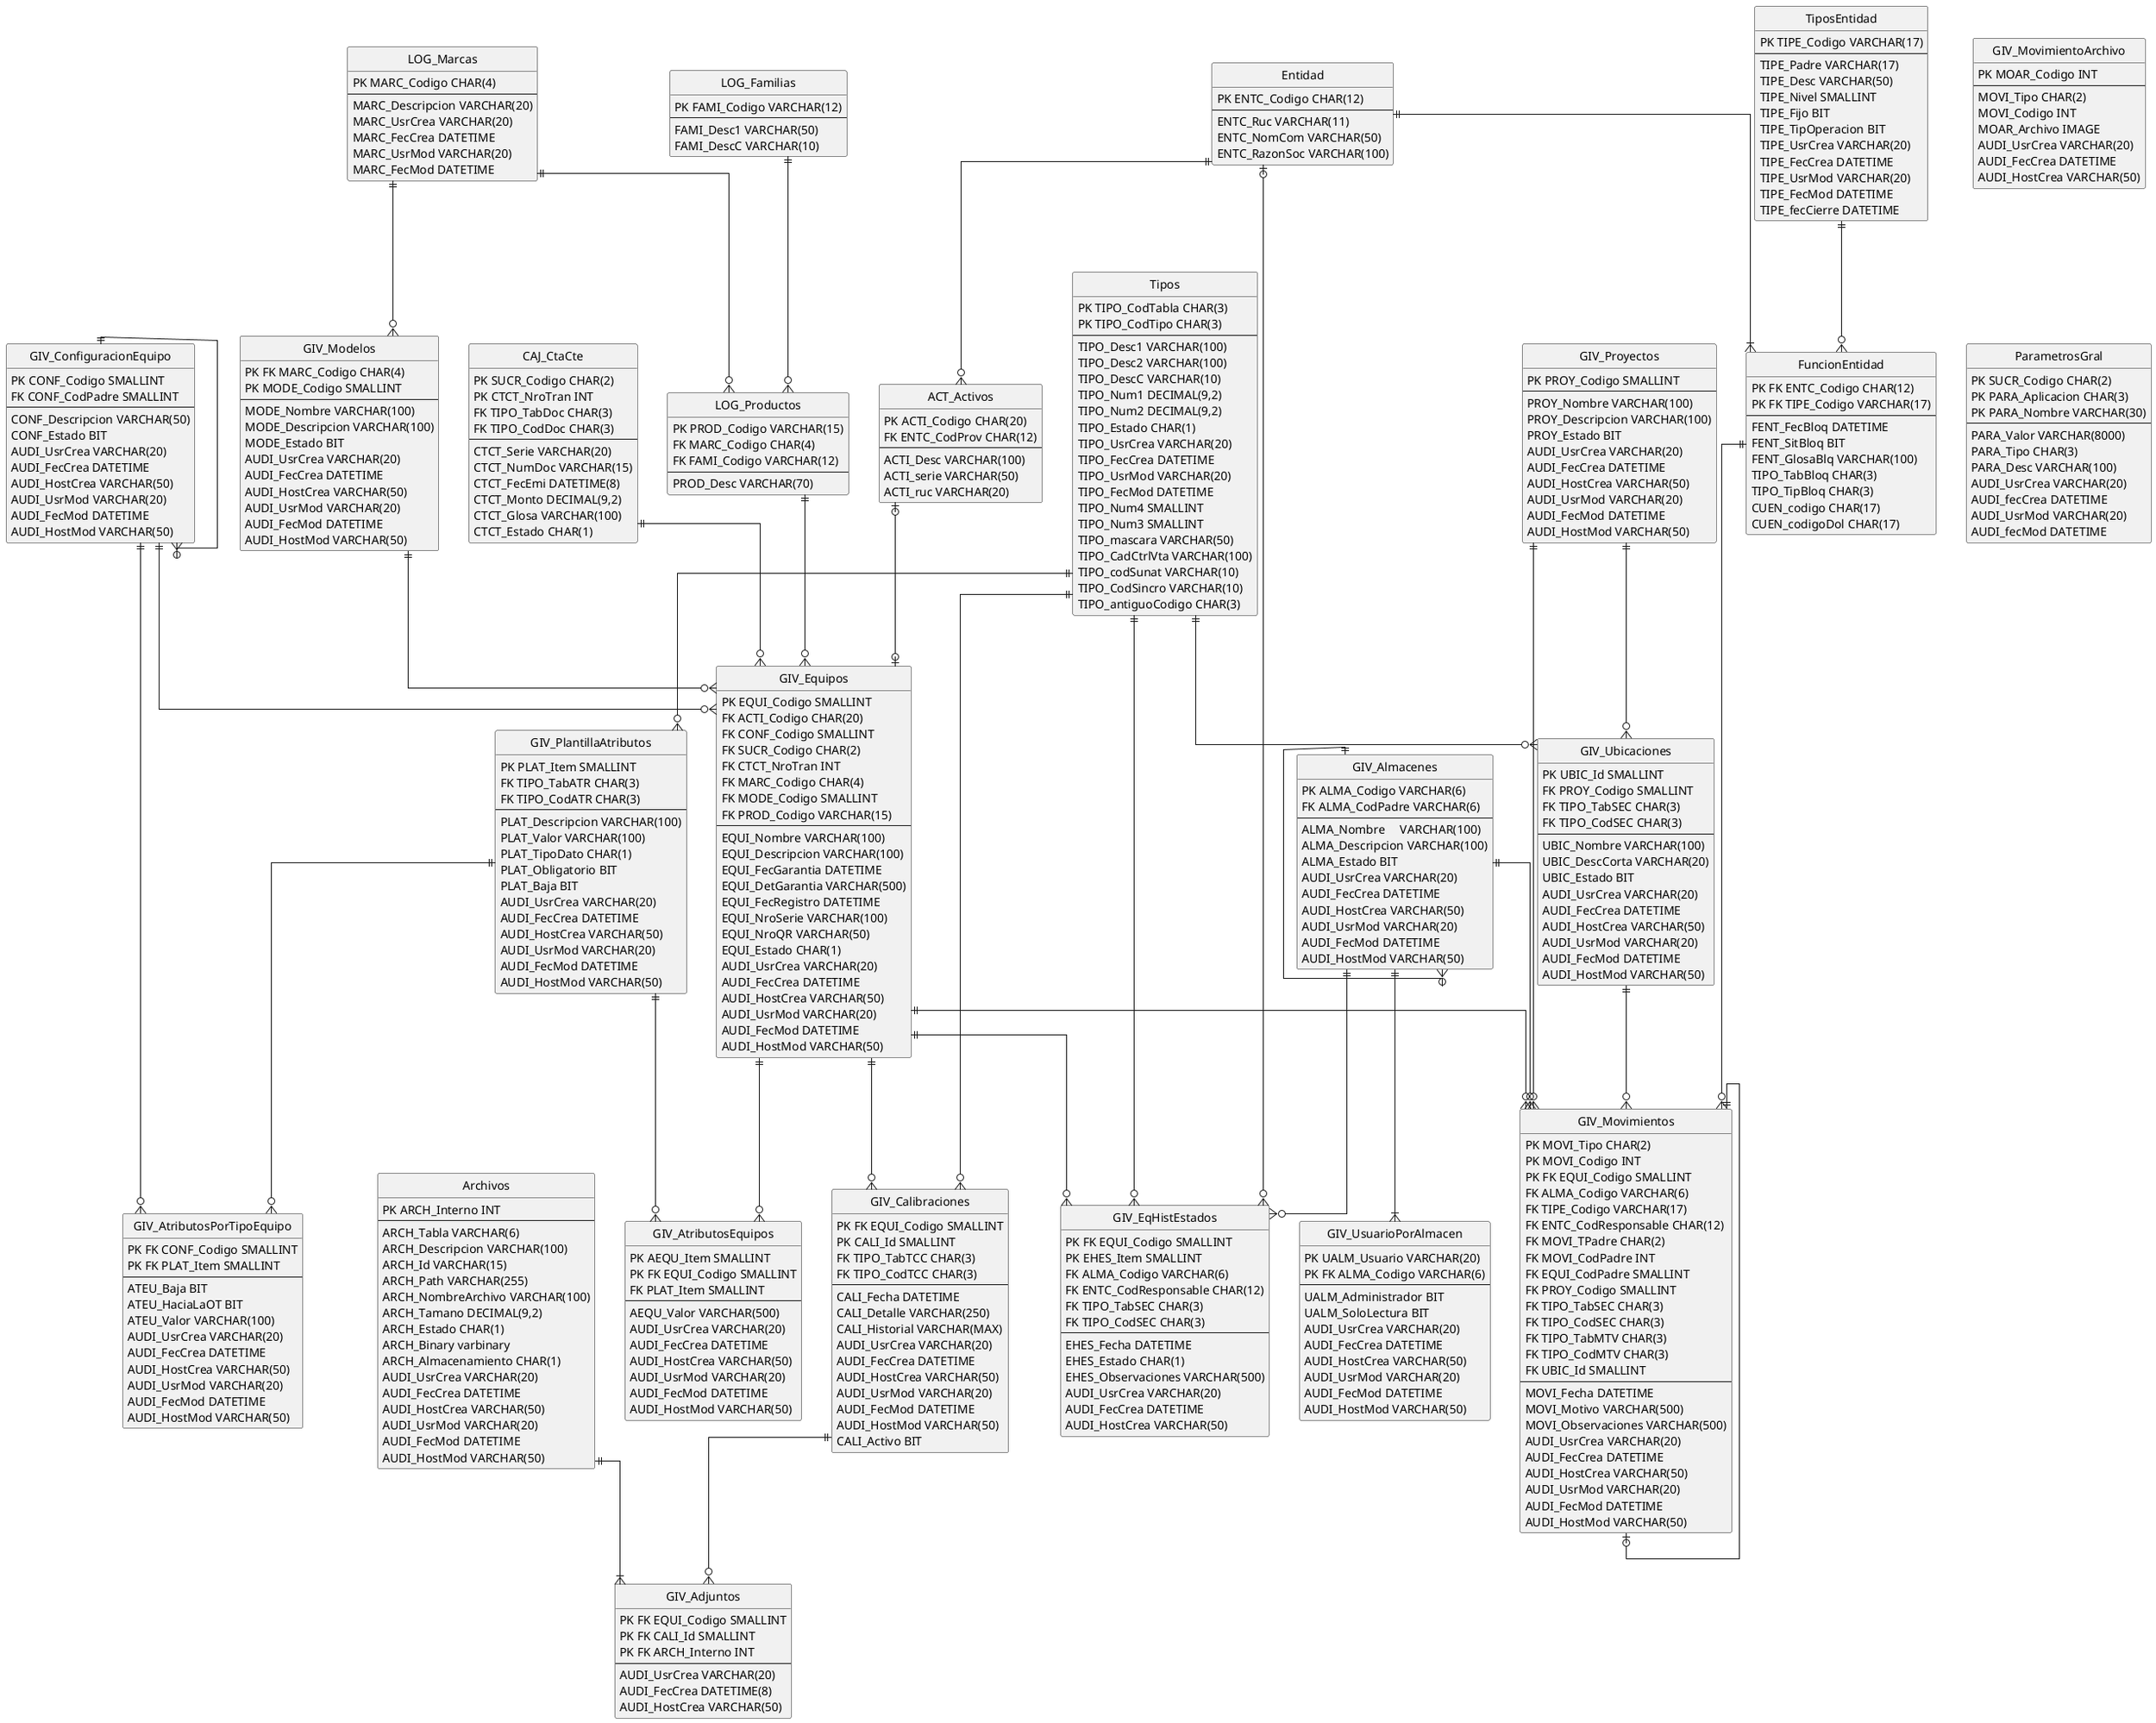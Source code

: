 @startuml Entidad Relacion NextSis
skinparam Linetype ortho
hide circle

entity ACT_Activos {
    PK ACTI_Codigo CHAR(20)
    FK ENTC_CodProv CHAR(12)
    --
    ACTI_Desc VARCHAR(100)
    ACTI_serie VARCHAR(50)
    ACTI_ruc VARCHAR(20)
}

entity Archivos {
    PK ARCH_Interno INT
    --
    ARCH_Tabla VARCHAR(6)
    ARCH_Descripcion VARCHAR(100)
    ARCH_Id VARCHAR(15)
    ARCH_Path VARCHAR(255)
    ARCH_NombreArchivo VARCHAR(100)
    ARCH_Tamano DECIMAL(9,2)
    ARCH_Estado CHAR(1)
    ARCH_Binary varbinary
    ARCH_Almacenamiento CHAR(1)
    AUDI_UsrCrea VARCHAR(20)
    AUDI_FecCrea DATETIME
    AUDI_HostCrea VARCHAR(50)
    AUDI_UsrMod VARCHAR(20)
    AUDI_FecMod DATETIME
    AUDI_HostMod VARCHAR(50)
}

entity CAJ_CtaCte {
    PK SUCR_Codigo CHAR(2)
    PK CTCT_NroTran INT
    FK TIPO_TabDoc CHAR(3)
    FK TIPO_CodDoc CHAR(3)
    --
    CTCT_Serie VARCHAR(20)
    CTCT_NumDoc VARCHAR(15)
    CTCT_FecEmi DATETIME(8)
    CTCT_Monto DECIMAL(9,2)
    CTCT_Glosa VARCHAR(100)
    CTCT_Estado CHAR(1)
}

entity Entidad {
    PK ENTC_Codigo CHAR(12)
    --
    ENTC_Ruc VARCHAR(11)
    ENTC_NomCom VARCHAR(50)
    ENTC_RazonSoc VARCHAR(100)
}

entity FuncionEntidad {
    PK FK ENTC_Codigo CHAR(12)
    PK FK TIPE_Codigo VARCHAR(17)
    --
    FENT_FecBloq DATETIME
    FENT_SitBloq BIT
    FENT_GlosaBlq VARCHAR(100)
    TIPO_TabBloq CHAR(3)
    TIPO_TipBloq CHAR(3)
    CUEN_codigo CHAR(17)
    CUEN_codigoDol CHAR(17)
}

entity GIV_Adjuntos {
    PK FK EQUI_Codigo SMALLINT
    PK FK CALI_Id SMALLINT
    PK FK ARCH_Interno INT
    --
    AUDI_UsrCrea VARCHAR(20)
    AUDI_FecCrea DATETIME(8)
    AUDI_HostCrea VARCHAR(50)
}

entity GIV_Almacenes {
    PK ALMA_Codigo VARCHAR(6)
    FK ALMA_CodPadre VARCHAR(6)
    --
    ALMA_Nombre	VARCHAR(100)
    ALMA_Descripcion VARCHAR(100)
    ALMA_Estado BIT
    AUDI_UsrCrea VARCHAR(20)
    AUDI_FecCrea DATETIME
    AUDI_HostCrea VARCHAR(50)
    AUDI_UsrMod VARCHAR(20)
    AUDI_FecMod DATETIME
    AUDI_HostMod VARCHAR(50)
}

entity GIV_AtributosEquipos {
    PK AEQU_Item SMALLINT
    PK FK EQUI_Codigo SMALLINT
    FK PLAT_Item SMALLINT
    --
    AEQU_Valor VARCHAR(500)
    AUDI_UsrCrea VARCHAR(20)
    AUDI_FecCrea DATETIME
    AUDI_HostCrea VARCHAR(50)
    AUDI_UsrMod VARCHAR(20)
    AUDI_FecMod DATETIME
    AUDI_HostMod VARCHAR(50)
}

entity GIV_AtributosPorTipoEquipo {
    PK FK CONF_Codigo SMALLINT
    PK FK PLAT_Item SMALLINT
    --
    ATEU_Baja BIT
    ATEU_HaciaLaOT BIT
    ATEU_Valor VARCHAR(100)
    AUDI_UsrCrea VARCHAR(20)
    AUDI_FecCrea DATETIME
    AUDI_HostCrea VARCHAR(50)
    AUDI_UsrMod VARCHAR(20)
    AUDI_FecMod DATETIME
    AUDI_HostMod VARCHAR(50)
}

entity GIV_Calibraciones {
    PK FK EQUI_Codigo SMALLINT
    PK CALI_Id SMALLINT
    FK TIPO_TabTCC CHAR(3)
    FK TIPO_CodTCC CHAR(3)
    --
    CALI_Fecha DATETIME
    CALI_Detalle VARCHAR(250)
    CALI_Historial VARCHAR(MAX)
    AUDI_UsrCrea VARCHAR(20)
    AUDI_FecCrea DATETIME
    AUDI_HostCrea VARCHAR(50)
    AUDI_UsrMod VARCHAR(20)
    AUDI_FecMod DATETIME
    AUDI_HostMod VARCHAR(50)
    CALI_Activo BIT
}

entity GIV_ConfiguracionEquipo {
    PK CONF_Codigo SMALLINT
    FK CONF_CodPadre SMALLINT
    --
    CONF_Descripcion VARCHAR(50)
    CONF_Estado BIT
    AUDI_UsrCrea VARCHAR(20)
    AUDI_FecCrea DATETIME
    AUDI_HostCrea VARCHAR(50)
    AUDI_UsrMod VARCHAR(20)
    AUDI_FecMod DATETIME
    AUDI_HostMod VARCHAR(50)
}

entity GIV_EqHistEstados {
    PK FK EQUI_Codigo SMALLINT
    PK EHES_Item SMALLINT
    FK ALMA_Codigo VARCHAR(6)
    FK ENTC_CodResponsable CHAR(12)
    FK TIPO_TabSEC CHAR(3)
    FK TIPO_CodSEC CHAR(3)
    --
    EHES_Fecha DATETIME
    EHES_Estado CHAR(1)
    EHES_Observaciones VARCHAR(500)
    AUDI_UsrCrea VARCHAR(20)
    AUDI_FecCrea DATETIME
    AUDI_HostCrea VARCHAR(50)
}

entity GIV_Equipos {
    PK EQUI_Codigo SMALLINT
    FK ACTI_Codigo CHAR(20)
    FK CONF_Codigo SMALLINT
    FK SUCR_Codigo CHAR(2)
    FK CTCT_NroTran INT
    FK MARC_Codigo CHAR(4)
    FK MODE_Codigo SMALLINT
    FK PROD_Codigo VARCHAR(15)
    --
    EQUI_Nombre VARCHAR(100)
    EQUI_Descripcion VARCHAR(100)
    EQUI_FecGarantia DATETIME
    EQUI_DetGarantia VARCHAR(500)
    EQUI_FecRegistro DATETIME
    EQUI_NroSerie VARCHAR(100)
    EQUI_NroQR VARCHAR(50)
    EQUI_Estado CHAR(1)
    AUDI_UsrCrea VARCHAR(20)
    AUDI_FecCrea DATETIME
    AUDI_HostCrea VARCHAR(50)
    AUDI_UsrMod VARCHAR(20)
    AUDI_FecMod DATETIME
    AUDI_HostMod VARCHAR(50)
}

entity GIV_Modelos {
    PK FK MARC_Codigo CHAR(4)
    PK MODE_Codigo SMALLINT
    --
    MODE_Nombre VARCHAR(100)
    MODE_Descripcion VARCHAR(100)
    MODE_Estado BIT
    AUDI_UsrCrea VARCHAR(20)
    AUDI_FecCrea DATETIME
    AUDI_HostCrea VARCHAR(50)
    AUDI_UsrMod VARCHAR(20)
    AUDI_FecMod DATETIME
    AUDI_HostMod VARCHAR(50)
}

entity GIV_MovimientoArchivo {
    PK MOAR_Codigo INT
    --
    MOVI_Tipo CHAR(2)
    MOVI_Codigo INT
    MOAR_Archivo IMAGE
    AUDI_UsrCrea VARCHAR(20)
    AUDI_FecCrea DATETIME
    AUDI_HostCrea VARCHAR(50)
}

entity GIV_Movimientos {
    PK MOVI_Tipo CHAR(2)
    PK MOVI_Codigo INT
    PK FK EQUI_Codigo SMALLINT
    FK ALMA_Codigo VARCHAR(6)
    FK TIPE_Codigo VARCHAR(17)
    FK ENTC_CodResponsable CHAR(12)
    FK MOVI_TPadre CHAR(2)
    FK MOVI_CodPadre INT
    FK EQUI_CodPadre SMALLINT
    FK PROY_Codigo SMALLINT
    FK TIPO_TabSEC CHAR(3)
    FK TIPO_CodSEC CHAR(3)
    FK TIPO_TabMTV CHAR(3)
    FK TIPO_CodMTV CHAR(3)
    FK UBIC_Id SMALLINT
    --
    MOVI_Fecha DATETIME
    MOVI_Motivo VARCHAR(500)
    MOVI_Observaciones VARCHAR(500)
    AUDI_UsrCrea VARCHAR(20)
    AUDI_FecCrea DATETIME
    AUDI_HostCrea VARCHAR(50)
    AUDI_UsrMod VARCHAR(20)
    AUDI_FecMod DATETIME
    AUDI_HostMod VARCHAR(50)
}

entity GIV_PlantillaAtributos {
    PK PLAT_Item SMALLINT
    FK TIPO_TabATR CHAR(3)
    FK TIPO_CodATR CHAR(3)
    --
    PLAT_Descripcion VARCHAR(100)
    PLAT_Valor VARCHAR(100)
    PLAT_TipoDato CHAR(1)
    PLAT_Obligatorio BIT
    PLAT_Baja BIT
    AUDI_UsrCrea VARCHAR(20)
    AUDI_FecCrea DATETIME
    AUDI_HostCrea VARCHAR(50)
    AUDI_UsrMod VARCHAR(20)
    AUDI_FecMod DATETIME
    AUDI_HostMod VARCHAR(50)
}

entity GIV_Proyectos {
    PK PROY_Codigo SMALLINT
    --
    PROY_Nombre VARCHAR(100)
    PROY_Descripcion VARCHAR(100)
    PROY_Estado BIT
    AUDI_UsrCrea VARCHAR(20)
    AUDI_FecCrea DATETIME
    AUDI_HostCrea VARCHAR(50)
    AUDI_UsrMod VARCHAR(20)
    AUDI_FecMod DATETIME
    AUDI_HostMod VARCHAR(50)
}

entity GIV_Ubicaciones {
    PK UBIC_Id SMALLINT
    FK PROY_Codigo SMALLINT
    FK TIPO_TabSEC CHAR(3)
    FK TIPO_CodSEC CHAR(3)
    --
    UBIC_Nombre VARCHAR(100)
    UBIC_DescCorta VARCHAR(20)
    UBIC_Estado BIT
    AUDI_UsrCrea VARCHAR(20)
    AUDI_FecCrea DATETIME
    AUDI_HostCrea VARCHAR(50)
    AUDI_UsrMod VARCHAR(20)
    AUDI_FecMod DATETIME
    AUDI_HostMod VARCHAR(50)
}

entity GIV_UsuarioPorAlmacen {
    PK UALM_Usuario VARCHAR(20)
    PK FK ALMA_Codigo VARCHAR(6)
    --
    UALM_Administrador BIT
    UALM_SoloLectura BIT
    AUDI_UsrCrea VARCHAR(20)
    AUDI_FecCrea DATETIME
    AUDI_HostCrea VARCHAR(50)
    AUDI_UsrMod VARCHAR(20)
    AUDI_FecMod DATETIME
    AUDI_HostMod VARCHAR(50)
}

entity LOG_Familias {
    PK FAMI_Codigo VARCHAR(12)
    --
    FAMI_Desc1 VARCHAR(50)
    FAMI_DescC VARCHAR(10)
}

entity LOG_Marcas {
    PK MARC_Codigo CHAR(4)
    --
    MARC_Descripcion VARCHAR(20)
    MARC_UsrCrea VARCHAR(20)
    MARC_FecCrea DATETIME
    MARC_UsrMod VARCHAR(20)
    MARC_FecMod DATETIME
}

entity LOG_Productos {
    PK PROD_Codigo VARCHAR(15)
    FK MARC_Codigo CHAR(4)
    FK FAMI_Codigo VARCHAR(12)
    --
    PROD_Desc VARCHAR(70)
}

entity ParametrosGral {
    PK SUCR_Codigo CHAR(2)
    PK PARA_Aplicacion CHAR(3)
    PK PARA_Nombre VARCHAR(30)
    --
    PARA_Valor VARCHAR(8000)
    PARA_Tipo CHAR(3)
    PARA_Desc VARCHAR(100)
    AUDI_UsrCrea VARCHAR(20)
    AUDI_fecCrea DATETIME
    AUDI_UsrMod VARCHAR(20)
    AUDI_fecMod DATETIME
}

entity Tipos {
    PK TIPO_CodTabla CHAR(3)
    PK TIPO_CodTipo CHAR(3)
    --
    TIPO_Desc1 VARCHAR(100)
    TIPO_Desc2 VARCHAR(100)
    TIPO_DescC VARCHAR(10)
    TIPO_Num1 DECIMAL(9,2)
    TIPO_Num2 DECIMAL(9,2)
    TIPO_Estado CHAR(1)
    TIPO_UsrCrea VARCHAR(20)
    TIPO_FecCrea DATETIME
    TIPO_UsrMod VARCHAR(20)
    TIPO_FecMod DATETIME
    TIPO_Num4 SMALLINT
    TIPO_Num3 SMALLINT
    TIPO_mascara VARCHAR(50)
    TIPO_CadCtrlVta VARCHAR(100)
    TIPO_codSunat VARCHAR(10)
    TIPO_CodSincro VARCHAR(10)
    TIPO_antiguoCodigo CHAR(3)
}

entity TiposEntidad {
    PK TIPE_Codigo VARCHAR(17)
    --
    TIPE_Padre VARCHAR(17)
    TIPE_Desc VARCHAR(50)
    TIPE_Nivel SMALLINT
    TIPE_Fijo BIT
    TIPE_TipOperacion BIT
    TIPE_UsrCrea VARCHAR(20)
    TIPE_FecCrea DATETIME
    TIPE_UsrMod VARCHAR(20)
    TIPE_FecMod DATETIME
    TIPE_fecCierre DATETIME
}

Archivos ||--|{ GIV_Adjuntos
GIV_Calibraciones ||--o{ GIV_Adjuntos
Tipos ||--o{ GIV_Calibraciones
GIV_Equipos ||--o{ GIV_Calibraciones
TiposEntidad ||--o{ FuncionEntidad
' TiposEntidad ||--o{ GIV_Movimientos
Entidad ||--|{ FuncionEntidad
' Entidad |o--o{ GIV_Movimientos
Entidad |o--o{ GIV_EqHistEstados
GIV_Almacenes ||--|{ GIV_UsuarioPorAlmacen
GIV_Almacenes ||--o{ GIV_Almacenes
GIV_Almacenes ||--o{ GIV_EqHistEstados
GIV_Almacenes ||--o{ GIV_Movimientos
GIV_Equipos ||--o{ GIV_EqHistEstados
Tipos ||--o{ GIV_EqHistEstados
GIV_Ubicaciones ||--o{ GIV_Movimientos
Tipos ||--o{ GIV_Ubicaciones
GIV_Proyectos ||--o{ GIV_Ubicaciones
GIV_Proyectos ||--o{ GIV_Movimientos
GIV_Movimientos ||--o| GIV_Movimientos
GIV_Equipos ||--o{ GIV_Movimientos
ACT_Activos |o--o| GIV_Equipos
Entidad ||--o{ ACT_Activos
LOG_Productos ||--o{ GIV_Equipos
LOG_Marcas ||--o{ LOG_Productos
LOG_Marcas ||--o{ GIV_Modelos
GIV_Modelos ||--o{ GIV_Equipos
GIV_Equipos ||--o{ GIV_AtributosEquipos
GIV_PlantillaAtributos ||--o{ GIV_AtributosEquipos
GIV_PlantillaAtributos ||--o{ GIV_AtributosPorTipoEquipo
Tipos ||--o{ GIV_PlantillaAtributos
GIV_ConfiguracionEquipo ||--o{ GIV_Equipos
GIV_ConfiguracionEquipo ||--o{ GIV_ConfiguracionEquipo
GIV_ConfiguracionEquipo ||--o{ GIV_AtributosPorTipoEquipo
CAJ_CtaCte ||--o{ GIV_Equipos
FuncionEntidad ||--o{ GIV_Movimientos
LOG_Familias ||--o{ LOG_Productos

GIV_MovimientoArchivo -[hidden]-> ParametrosGral
@enduml